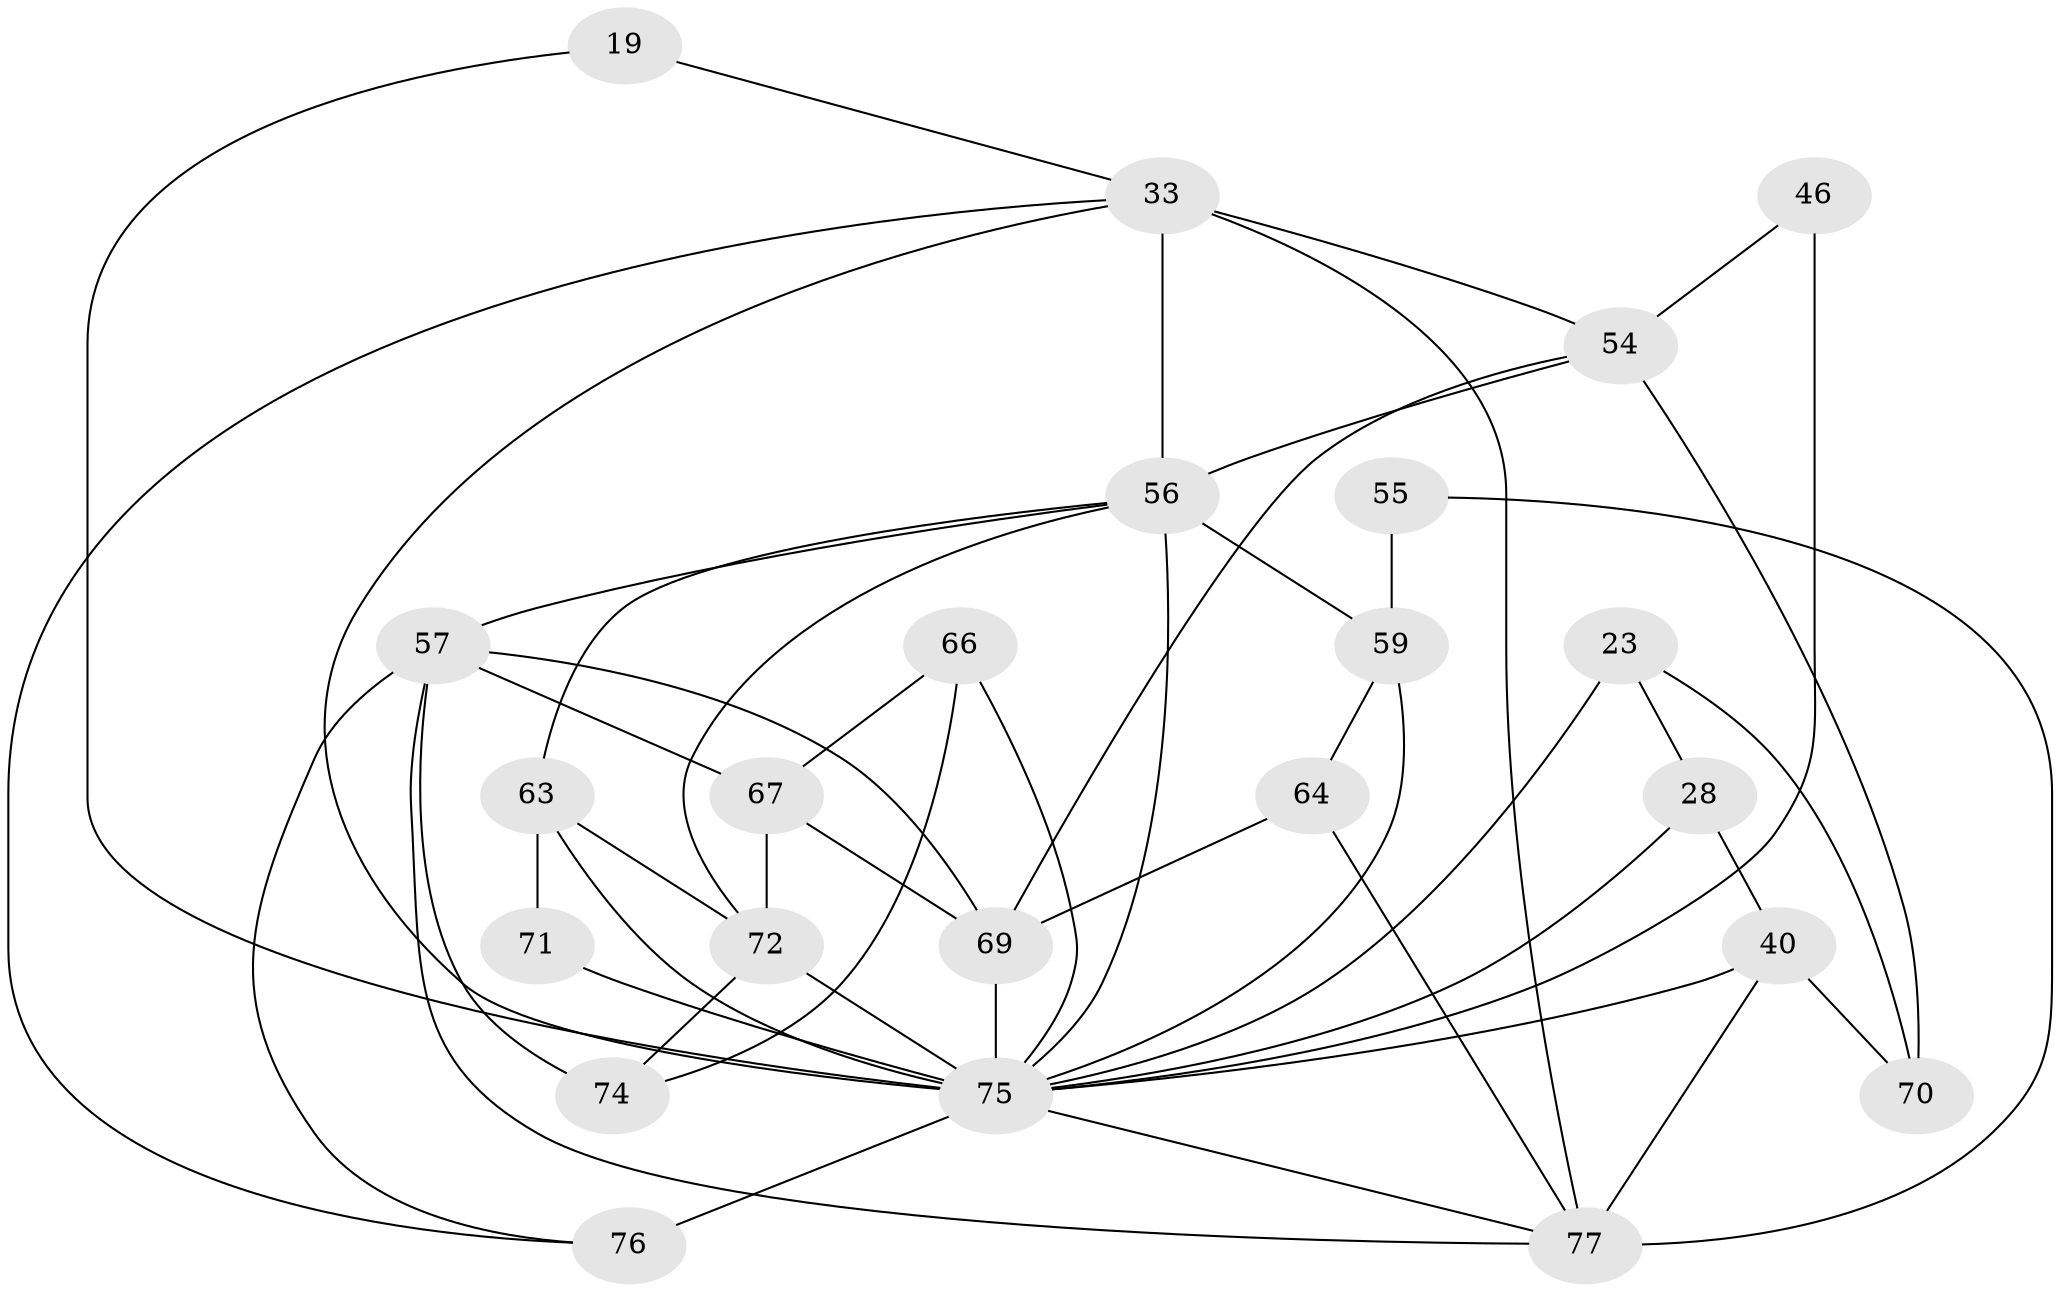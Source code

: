// original degree distribution, {4: 1.0}
// Generated by graph-tools (version 1.1) at 2025/03/03/04/25 22:03:51]
// undirected, 23 vertices, 50 edges
graph export_dot {
graph [start="1"]
  node [color=gray90,style=filled];
  19;
  23;
  28 [super="+8"];
  33 [super="+2+32"];
  40 [super="+5"];
  46;
  54 [super="+24"];
  55;
  56 [super="+14+17+31+45+30"];
  57 [super="+16+53"];
  59 [super="+29"];
  63 [super="+47"];
  64;
  66 [super="+21"];
  67 [super="+42"];
  69 [super="+48"];
  70;
  71 [super="+58"];
  72 [super="+7+39+65"];
  74 [super="+37"];
  75 [super="+43+68+61+73"];
  76 [super="+35"];
  77 [super="+44"];
  19 -- 33 [weight=2];
  19 -- 75 [weight=2];
  23 -- 70;
  23 -- 28 [weight=2];
  23 -- 75;
  28 -- 75 [weight=2];
  28 -- 40 [weight=2];
  33 -- 54 [weight=2];
  33 -- 77 [weight=3];
  33 -- 56 [weight=2];
  33 -- 76;
  33 -- 75 [weight=2];
  40 -- 70;
  40 -- 77;
  40 -- 75 [weight=2];
  46 -- 75 [weight=3];
  46 -- 54;
  54 -- 69 [weight=2];
  54 -- 70 [weight=2];
  54 -- 56;
  55 -- 59 [weight=2];
  55 -- 77 [weight=2];
  56 -- 59 [weight=2];
  56 -- 72;
  56 -- 57 [weight=3];
  56 -- 75 [weight=4];
  56 -- 63;
  57 -- 74 [weight=3];
  57 -- 76 [weight=2];
  57 -- 69 [weight=2];
  57 -- 67;
  57 -- 77;
  59 -- 64;
  59 -- 75;
  63 -- 71 [weight=2];
  63 -- 72 [weight=2];
  63 -- 75;
  64 -- 69 [weight=2];
  64 -- 77;
  66 -- 74 [weight=2];
  66 -- 67;
  66 -- 75 [weight=3];
  67 -- 69;
  67 -- 72 [weight=3];
  69 -- 75 [weight=3];
  71 -- 75 [weight=4];
  72 -- 75 [weight=7];
  72 -- 74;
  75 -- 77 [weight=2];
  75 -- 76 [weight=3];
}
